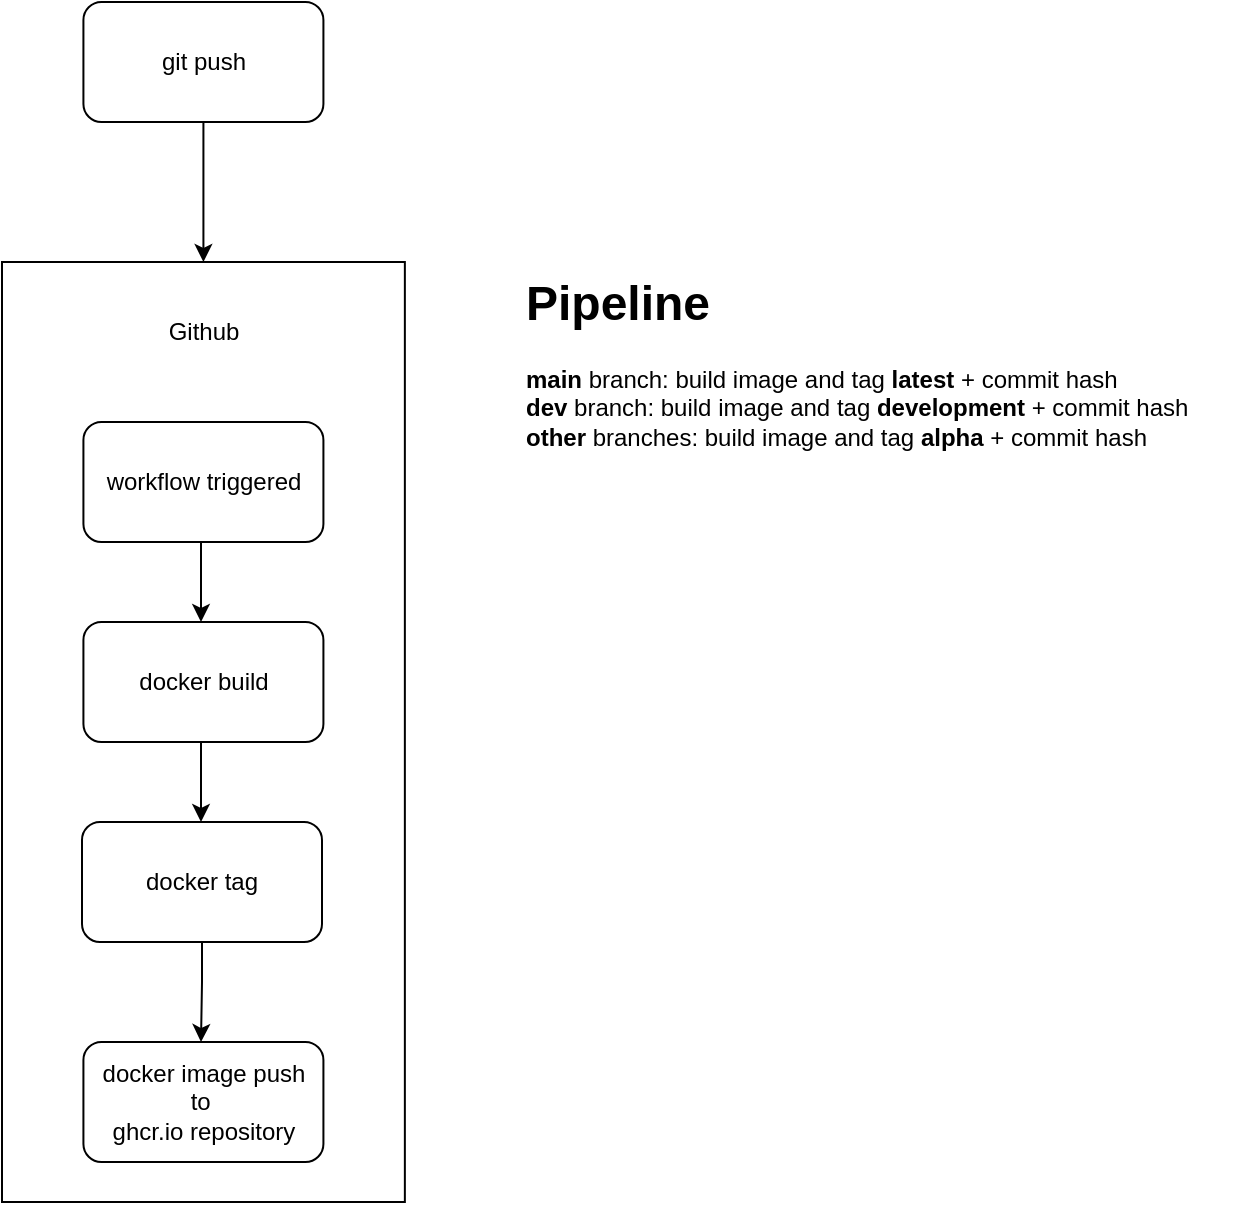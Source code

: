 <mxfile version="28.2.3">
  <diagram name="Page-1" id="iN2BTS22TFUohsDnAOiF">
    <mxGraphModel dx="1099" dy="728" grid="1" gridSize="10" guides="1" tooltips="1" connect="1" arrows="1" fold="1" page="1" pageScale="1" pageWidth="827" pageHeight="1169" math="0" shadow="0">
      <root>
        <mxCell id="0" />
        <mxCell id="1" parent="0" />
        <mxCell id="Jss8i7R6KJV81i7rAHHr-8" value="" style="whiteSpace=wrap;html=1;aspect=fixed;rotation=0;movable=1;resizable=1;rotatable=1;deletable=1;editable=1;locked=0;connectable=1;" vertex="1" parent="1">
          <mxGeometry x="40" y="160" width="201.43" height="470" as="geometry" />
        </mxCell>
        <mxCell id="Jss8i7R6KJV81i7rAHHr-1" value="git push" style="rounded=1;whiteSpace=wrap;html=1;" vertex="1" parent="1">
          <mxGeometry x="80.71" y="30" width="120" height="60" as="geometry" />
        </mxCell>
        <mxCell id="Jss8i7R6KJV81i7rAHHr-3" value="workflow triggered" style="rounded=1;whiteSpace=wrap;html=1;" vertex="1" parent="1">
          <mxGeometry x="80.71" y="240" width="120" height="60" as="geometry" />
        </mxCell>
        <mxCell id="Jss8i7R6KJV81i7rAHHr-4" value="docker build" style="rounded=1;whiteSpace=wrap;html=1;" vertex="1" parent="1">
          <mxGeometry x="80.71" y="340" width="120" height="60" as="geometry" />
        </mxCell>
        <mxCell id="Jss8i7R6KJV81i7rAHHr-5" value="docker image push to&amp;nbsp;&lt;div&gt;ghcr.io repository&lt;/div&gt;" style="rounded=1;whiteSpace=wrap;html=1;" vertex="1" parent="1">
          <mxGeometry x="80.71" y="550" width="120" height="60" as="geometry" />
        </mxCell>
        <mxCell id="Jss8i7R6KJV81i7rAHHr-6" value="docker tag" style="rounded=1;whiteSpace=wrap;html=1;" vertex="1" parent="1">
          <mxGeometry x="80.0" y="440" width="120" height="60" as="geometry" />
        </mxCell>
        <mxCell id="Jss8i7R6KJV81i7rAHHr-10" value="Github" style="text;html=1;align=center;verticalAlign=middle;whiteSpace=wrap;rounded=0;" vertex="1" parent="1">
          <mxGeometry x="110.71" y="180" width="60" height="30" as="geometry" />
        </mxCell>
        <mxCell id="Jss8i7R6KJV81i7rAHHr-12" value="" style="endArrow=classic;html=1;rounded=0;exitX=0.5;exitY=1;exitDx=0;exitDy=0;entryX=0.5;entryY=0;entryDx=0;entryDy=0;" edge="1" parent="1" source="Jss8i7R6KJV81i7rAHHr-1" target="Jss8i7R6KJV81i7rAHHr-8">
          <mxGeometry width="50" height="50" relative="1" as="geometry">
            <mxPoint x="300" y="390" as="sourcePoint" />
            <mxPoint x="350" y="340" as="targetPoint" />
          </mxGeometry>
        </mxCell>
        <mxCell id="Jss8i7R6KJV81i7rAHHr-13" value="" style="endArrow=classic;html=1;rounded=0;" edge="1" parent="1">
          <mxGeometry width="50" height="50" relative="1" as="geometry">
            <mxPoint x="139.5" y="300" as="sourcePoint" />
            <mxPoint x="139.5" y="340" as="targetPoint" />
          </mxGeometry>
        </mxCell>
        <mxCell id="Jss8i7R6KJV81i7rAHHr-18" value="" style="endArrow=classic;html=1;rounded=0;exitX=0.5;exitY=1;exitDx=0;exitDy=0;" edge="1" parent="1" source="Jss8i7R6KJV81i7rAHHr-6">
          <mxGeometry width="50" height="50" relative="1" as="geometry">
            <mxPoint x="140" y="510" as="sourcePoint" />
            <mxPoint x="139.5" y="550" as="targetPoint" />
            <Array as="points">
              <mxPoint x="140" y="520" />
            </Array>
          </mxGeometry>
        </mxCell>
        <mxCell id="Jss8i7R6KJV81i7rAHHr-20" value="" style="endArrow=classic;html=1;rounded=0;" edge="1" parent="1">
          <mxGeometry width="50" height="50" relative="1" as="geometry">
            <mxPoint x="139.5" y="400" as="sourcePoint" />
            <mxPoint x="139.5" y="440" as="targetPoint" />
          </mxGeometry>
        </mxCell>
        <mxCell id="Jss8i7R6KJV81i7rAHHr-21" value="&lt;h1 style=&quot;margin-top: 0px;&quot;&gt;Pipeline&lt;/h1&gt;&lt;div&gt;&lt;b&gt;main&lt;/b&gt; branch: build image and tag &lt;b&gt;latest&lt;/b&gt; + commit hash&lt;/div&gt;&lt;div&gt;&lt;b&gt;dev&lt;/b&gt; branch: build image and tag &lt;b&gt;development&lt;/b&gt; + commit hash&lt;/div&gt;&lt;div&gt;&lt;b&gt;other&lt;/b&gt; branches: build image and tag &lt;b&gt;alpha&lt;/b&gt; + commit hash&lt;/div&gt;&lt;h1 style=&quot;margin-top: 0px;&quot;&gt;&lt;br&gt;&lt;/h1&gt;" style="text;html=1;whiteSpace=wrap;overflow=hidden;rounded=0;" vertex="1" parent="1">
          <mxGeometry x="300" y="160" width="360" height="120" as="geometry" />
        </mxCell>
      </root>
    </mxGraphModel>
  </diagram>
</mxfile>
